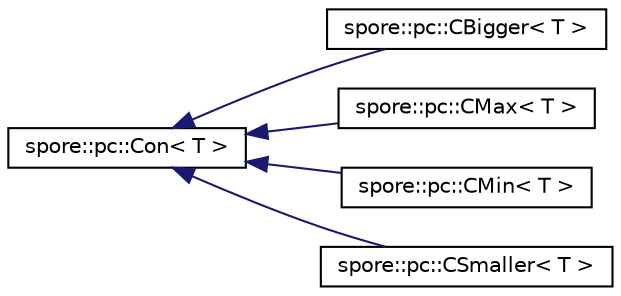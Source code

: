 digraph "Graphical Class Hierarchy"
{
  edge [fontname="Helvetica",fontsize="10",labelfontname="Helvetica",labelfontsize="10"];
  node [fontname="Helvetica",fontsize="10",shape=record];
  rankdir="LR";
  Node0 [label="spore::pc::Con\< T \>",height=0.2,width=0.4,color="black", fillcolor="white", style="filled",URL="$classspore_1_1pc_1_1Con.html",tooltip="Base class to all conditions that can be imposed onto parameters. "];
  Node0 -> Node1 [dir="back",color="midnightblue",fontsize="10",style="solid",fontname="Helvetica"];
  Node1 [label="spore::pc::CBigger\< T \>",height=0.2,width=0.4,color="black", fillcolor="white", style="filled",URL="$classspore_1_1pc_1_1CBigger.html",tooltip="\"Bigger than\" condition. Parameter must be larger or equal to given value. "];
  Node0 -> Node2 [dir="back",color="midnightblue",fontsize="10",style="solid",fontname="Helvetica"];
  Node2 [label="spore::pc::CMax\< T \>",height=0.2,width=0.4,color="black", fillcolor="white", style="filled",URL="$classspore_1_1pc_1_1CMax.html",tooltip="Maximum condition. Parameter must be smaller or equal to given value. "];
  Node0 -> Node3 [dir="back",color="midnightblue",fontsize="10",style="solid",fontname="Helvetica"];
  Node3 [label="spore::pc::CMin\< T \>",height=0.2,width=0.4,color="black", fillcolor="white", style="filled",URL="$classspore_1_1pc_1_1CMin.html",tooltip="Minimum condition. Parameter must be larger or equal to given value. "];
  Node0 -> Node4 [dir="back",color="midnightblue",fontsize="10",style="solid",fontname="Helvetica"];
  Node4 [label="spore::pc::CSmaller\< T \>",height=0.2,width=0.4,color="black", fillcolor="white", style="filled",URL="$classspore_1_1pc_1_1CSmaller.html",tooltip="\"Smaller than\" condition. Parameter must be larger or equal to given value. "];
}
